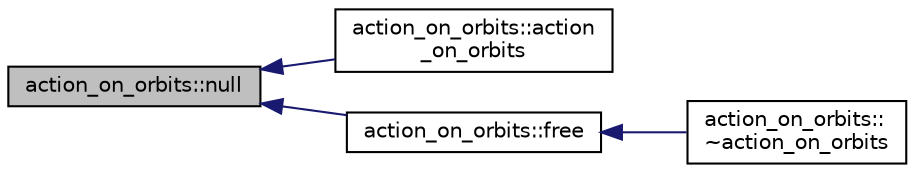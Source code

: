 digraph "action_on_orbits::null"
{
  edge [fontname="Helvetica",fontsize="10",labelfontname="Helvetica",labelfontsize="10"];
  node [fontname="Helvetica",fontsize="10",shape=record];
  rankdir="LR";
  Node234 [label="action_on_orbits::null",height=0.2,width=0.4,color="black", fillcolor="grey75", style="filled", fontcolor="black"];
  Node234 -> Node235 [dir="back",color="midnightblue",fontsize="10",style="solid",fontname="Helvetica"];
  Node235 [label="action_on_orbits::action\l_on_orbits",height=0.2,width=0.4,color="black", fillcolor="white", style="filled",URL="$da/d89/classaction__on__orbits.html#aee8456259fe7933e8f42c337145d7243"];
  Node234 -> Node236 [dir="back",color="midnightblue",fontsize="10",style="solid",fontname="Helvetica"];
  Node236 [label="action_on_orbits::free",height=0.2,width=0.4,color="black", fillcolor="white", style="filled",URL="$da/d89/classaction__on__orbits.html#a2c481e0fc48bbd6e3c0d7dd4c16f44e2"];
  Node236 -> Node237 [dir="back",color="midnightblue",fontsize="10",style="solid",fontname="Helvetica"];
  Node237 [label="action_on_orbits::\l~action_on_orbits",height=0.2,width=0.4,color="black", fillcolor="white", style="filled",URL="$da/d89/classaction__on__orbits.html#abbb682d9b41be063bdbbbf815a4ec402"];
}
